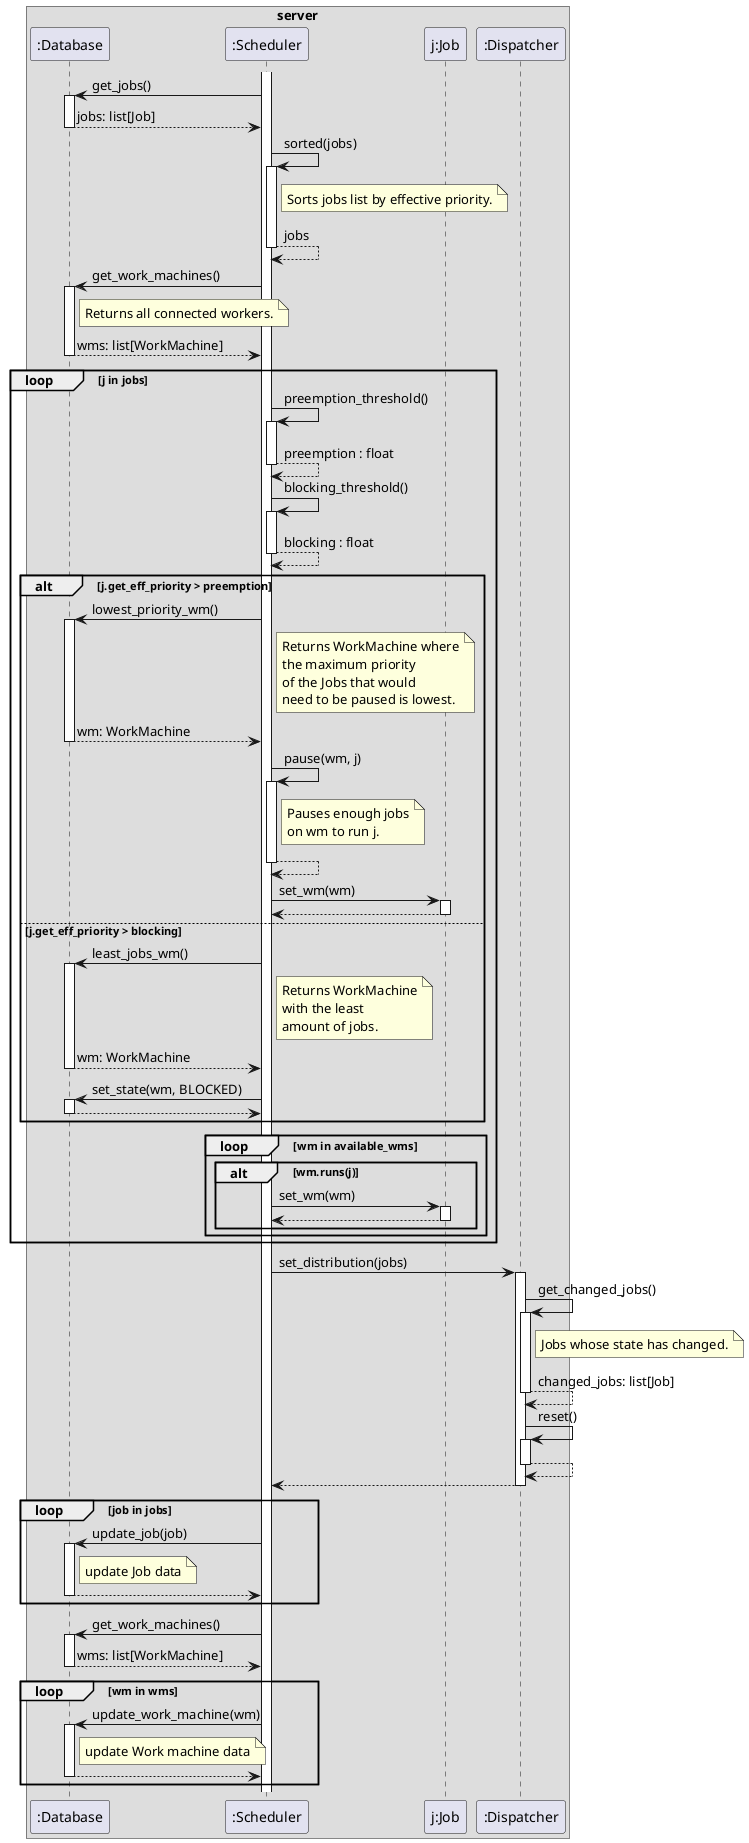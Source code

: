 @startuml

box "server"
    participant ":Database" as db
    participant ":Scheduler" as s
    participant "j:Job" as j
    participant ":Dispatcher" as d
end box

s++
s -> db++: get_jobs()
db --> s--: jobs: list[Job]

s -> s++: sorted(jobs)
note right of s
    Sorts jobs list by effective priority.
end note
s --> s--: jobs

s -> db++: get_work_machines()
note right of db
    Returns all connected workers.
end note
db --> s--: wms: list[WorkMachine]

loop j in jobs
    
    s->s++ : preemption_threshold()
    s-->s-- : preemption : float
    
    s->s++ : blocking_threshold()
    s-->s-- : blocking : float
    
    alt j.get_eff_priority > preemption
        s -> db++ : lowest_priority_wm()
        note right of s
            Returns WorkMachine where
            the maximum priority
            of the Jobs that would
            need to be paused is lowest.
        end note
        db --> s--: wm: WorkMachine
        s -> s ++: pause(wm, j)
        note right of s
            Pauses enough jobs
            on wm to run j.
        end note
        
        s--> s--

        s -> j++: set_wm(wm)
        j --> s--
   
    else j.get_eff_priority > blocking
        s -> db++ : least_jobs_wm()
        note right of s
            Returns WorkMachine
            with the least
            amount of jobs.
        end note
        db --> s--: wm: WorkMachine
        
        s -> db++: set_state(wm, BLOCKED)
        db-->s--
    end
    
    loop wm in available_wms
        alt wm.runs(j)
            s -> j++: set_wm(wm)
            j --> s--
        end
    end
    
end

s -> d++: set_distribution(jobs)


d -> d++: get_changed_jobs()
note right of d
    Jobs whose state has changed.
end note
d --> d-- : changed_jobs: list[Job]
d -> d++: reset()
d-->d--

d --> s--

loop job in jobs
    s -> db++: update_job(job)
    note right of db
        update Job data
    end note
    db --> s--
end

s->db++ : get_work_machines()
db-->s-- : wms: list[WorkMachine]

loop wm in wms 
    s -> db++: update_work_machine(wm)
    note right of db
        update Work machine data
    end note
    db --> s--
end


@enduml
